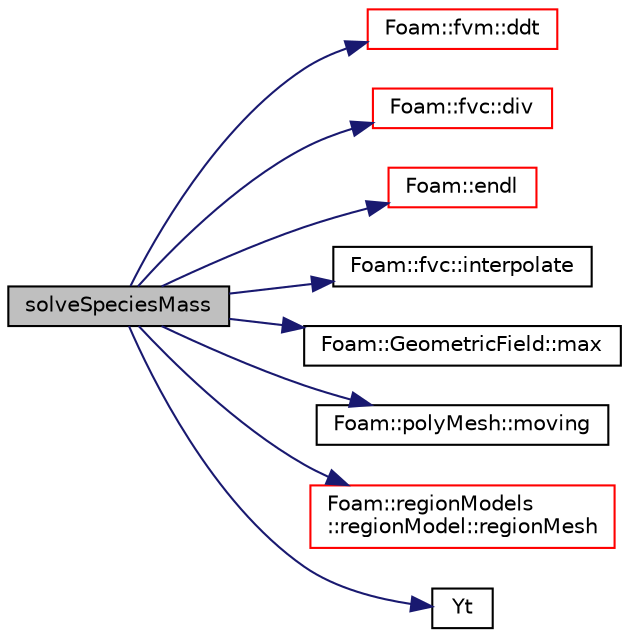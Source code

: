 digraph "solveSpeciesMass"
{
  bgcolor="transparent";
  edge [fontname="Helvetica",fontsize="10",labelfontname="Helvetica",labelfontsize="10"];
  node [fontname="Helvetica",fontsize="10",shape=record];
  rankdir="LR";
  Node1174 [label="solveSpeciesMass",height=0.2,width=0.4,color="black", fillcolor="grey75", style="filled", fontcolor="black"];
  Node1174 -> Node1175 [color="midnightblue",fontsize="10",style="solid",fontname="Helvetica"];
  Node1175 [label="Foam::fvm::ddt",height=0.2,width=0.4,color="red",URL="$a21862.html#a2d88eca98ab69b84af7ddb96e35f5a44"];
  Node1174 -> Node1228 [color="midnightblue",fontsize="10",style="solid",fontname="Helvetica"];
  Node1228 [label="Foam::fvc::div",height=0.2,width=0.4,color="red",URL="$a21861.html#a585533948ad80abfe589d920c641f251"];
  Node1174 -> Node1179 [color="midnightblue",fontsize="10",style="solid",fontname="Helvetica"];
  Node1179 [label="Foam::endl",height=0.2,width=0.4,color="red",URL="$a21851.html#a2db8fe02a0d3909e9351bb4275b23ce4",tooltip="Add newline and flush stream. "];
  Node1174 -> Node1473 [color="midnightblue",fontsize="10",style="solid",fontname="Helvetica"];
  Node1473 [label="Foam::fvc::interpolate",height=0.2,width=0.4,color="black",URL="$a21861.html#a768cc91e806b7278729a11134de57ecf",tooltip="Interpolate field onto faces using scheme given by Istream. "];
  Node1174 -> Node1474 [color="midnightblue",fontsize="10",style="solid",fontname="Helvetica"];
  Node1474 [label="Foam::GeometricField::max",height=0.2,width=0.4,color="black",URL="$a23249.html#a02f51609ede2ab447ff3511e01db1fc6"];
  Node1174 -> Node1371 [color="midnightblue",fontsize="10",style="solid",fontname="Helvetica"];
  Node1371 [label="Foam::polyMesh::moving",height=0.2,width=0.4,color="black",URL="$a28565.html#afa64275c1aa240283901d7afcb2f153d",tooltip="Is mesh moving. "];
  Node1174 -> Node1475 [color="midnightblue",fontsize="10",style="solid",fontname="Helvetica"];
  Node1475 [label="Foam::regionModels\l::regionModel::regionMesh",height=0.2,width=0.4,color="red",URL="$a30073.html#a89a37969c20983ee143c612486ce5313",tooltip="Return the region mesh database. "];
  Node1174 -> Node1482 [color="midnightblue",fontsize="10",style="solid",fontname="Helvetica"];
  Node1482 [label="Yt",height=0.2,width=0.4,color="black",URL="$a20132.html#a7746da0f0a93e9f860fcbe501c80f0d3"];
}
